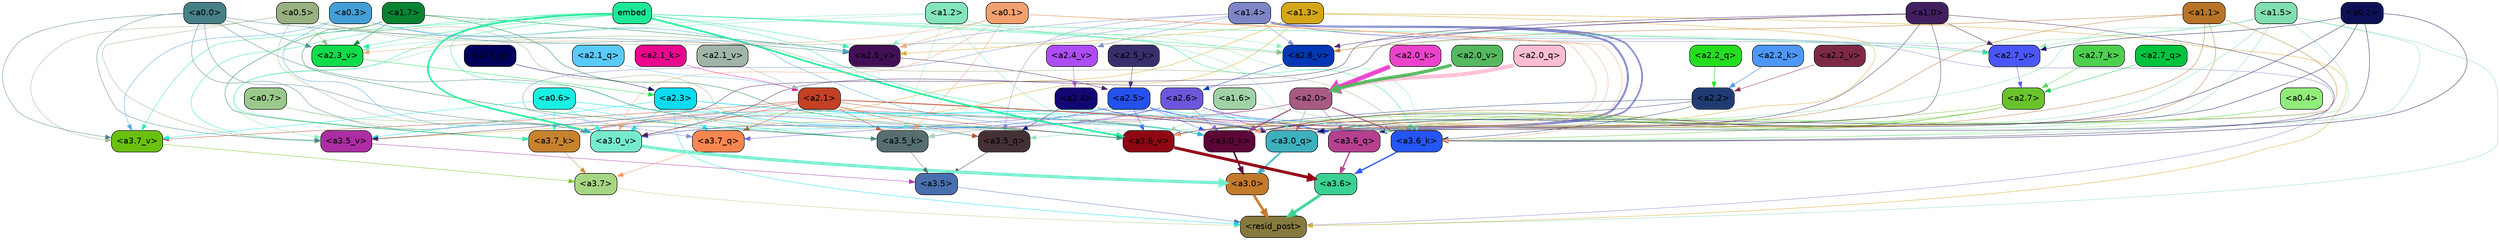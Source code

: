 strict digraph "" {
	graph [bgcolor=transparent,
		layout=dot,
		overlap=false,
		splines=true
	];
	"<a3.7>"	[color=black,
		fillcolor="#a7d683",
		fontname=Helvetica,
		shape=box,
		style="filled, rounded"];
	"<resid_post>"	[color=black,
		fillcolor="#86793e",
		fontname=Helvetica,
		shape=box,
		style="filled, rounded"];
	"<a3.7>" -> "<resid_post>"	[color="#a7d683",
		penwidth=0.6239100098609924];
	"<a3.6>"	[color=black,
		fillcolor="#3ad292",
		fontname=Helvetica,
		shape=box,
		style="filled, rounded"];
	"<a3.6>" -> "<resid_post>"	[color="#3ad292",
		penwidth=4.569062113761902];
	"<a3.5>"	[color=black,
		fillcolor="#496eae",
		fontname=Helvetica,
		shape=box,
		style="filled, rounded"];
	"<a3.5>" -> "<resid_post>"	[color="#496eae",
		penwidth=0.6];
	"<a3.0>"	[color=black,
		fillcolor="#c37a2b",
		fontname=Helvetica,
		shape=box,
		style="filled, rounded"];
	"<a3.0>" -> "<resid_post>"	[color="#c37a2b",
		penwidth=4.283544182777405];
	"<a2.3>"	[color=black,
		fillcolor="#08dcf1",
		fontname=Helvetica,
		shape=box,
		style="filled, rounded"];
	"<a2.3>" -> "<resid_post>"	[color="#08dcf1",
		penwidth=0.6];
	"<a3.7_q>"	[color=black,
		fillcolor="#f98650",
		fontname=Helvetica,
		shape=box,
		style="filled, rounded"];
	"<a2.3>" -> "<a3.7_q>"	[color="#08dcf1",
		penwidth=0.6];
	"<a3.6_q>"	[color=black,
		fillcolor="#b64090",
		fontname=Helvetica,
		shape=box,
		style="filled, rounded"];
	"<a2.3>" -> "<a3.6_q>"	[color="#08dcf1",
		penwidth=0.6];
	"<a3.5_q>"	[color=black,
		fillcolor="#443034",
		fontname=Helvetica,
		shape=box,
		style="filled, rounded"];
	"<a2.3>" -> "<a3.5_q>"	[color="#08dcf1",
		penwidth=0.6];
	"<a3.0_q>"	[color=black,
		fillcolor="#3db0be",
		fontname=Helvetica,
		shape=box,
		style="filled, rounded"];
	"<a2.3>" -> "<a3.0_q>"	[color="#08dcf1",
		penwidth=0.6];
	"<a3.0_k>"	[color=black,
		fillcolor="#5b0636",
		fontname=Helvetica,
		shape=box,
		style="filled, rounded"];
	"<a2.3>" -> "<a3.0_k>"	[color="#08dcf1",
		penwidth=0.6];
	"<a3.6_v>"	[color=black,
		fillcolor="#8f0713",
		fontname=Helvetica,
		shape=box,
		style="filled, rounded"];
	"<a2.3>" -> "<a3.6_v>"	[color="#08dcf1",
		penwidth=0.6];
	"<a3.5_v>"	[color=black,
		fillcolor="#ac2da4",
		fontname=Helvetica,
		shape=box,
		style="filled, rounded"];
	"<a2.3>" -> "<a3.5_v>"	[color="#08dcf1",
		penwidth=0.6];
	"<a3.0_v>"	[color=black,
		fillcolor="#76ebcb",
		fontname=Helvetica,
		shape=box,
		style="filled, rounded"];
	"<a2.3>" -> "<a3.0_v>"	[color="#08dcf1",
		penwidth=0.6];
	"<a1.5>"	[color=black,
		fillcolor="#81deb0",
		fontname=Helvetica,
		shape=box,
		style="filled, rounded"];
	"<a1.5>" -> "<resid_post>"	[color="#81deb0",
		penwidth=0.6];
	"<a1.5>" -> "<a3.6_q>"	[color="#81deb0",
		penwidth=0.6];
	"<a1.5>" -> "<a3.5_q>"	[color="#81deb0",
		penwidth=0.6];
	"<a1.5>" -> "<a3.0_q>"	[color="#81deb0",
		penwidth=0.6];
	"<a3.6_k>"	[color=black,
		fillcolor="#2456f5",
		fontname=Helvetica,
		shape=box,
		style="filled, rounded"];
	"<a1.5>" -> "<a3.6_k>"	[color="#81deb0",
		penwidth=0.6];
	"<a1.5>" -> "<a3.0_k>"	[color="#81deb0",
		penwidth=0.6];
	"<a2.7_v>"	[color=black,
		fillcolor="#4956f9",
		fontname=Helvetica,
		shape=box,
		style="filled, rounded"];
	"<a1.5>" -> "<a2.7_v>"	[color="#81deb0",
		penwidth=0.6];
	"<a2.6_v>"	[color=black,
		fillcolor="#0237b5",
		fontname=Helvetica,
		shape=box,
		style="filled, rounded"];
	"<a1.5>" -> "<a2.6_v>"	[color="#81deb0",
		penwidth=0.6];
	"<a1.4>"	[color=black,
		fillcolor="#7e85c7",
		fontname=Helvetica,
		shape=box,
		style="filled, rounded"];
	"<a1.4>" -> "<resid_post>"	[color="#7e85c7",
		penwidth=0.6];
	"<a1.4>" -> "<a3.7_q>"	[color="#7e85c7",
		penwidth=0.6];
	"<a1.4>" -> "<a3.6_q>"	[color="#7e85c7",
		penwidth=2.7536282539367676];
	"<a1.4>" -> "<a3.5_q>"	[color="#7e85c7",
		penwidth=0.6];
	"<a1.4>" -> "<a3.0_q>"	[color="#7e85c7",
		penwidth=3.3369133472442627];
	"<a1.4>" -> "<a2.7_v>"	[color="#7e85c7",
		penwidth=0.6];
	"<a1.4>" -> "<a2.6_v>"	[color="#7e85c7",
		penwidth=0.6];
	"<a2.5_v>"	[color=black,
		fillcolor="#420f57",
		fontname=Helvetica,
		shape=box,
		style="filled, rounded"];
	"<a1.4>" -> "<a2.5_v>"	[color="#7e85c7",
		penwidth=0.6];
	"<a2.4_v>"	[color=black,
		fillcolor="#ad4df5",
		fontname=Helvetica,
		shape=box,
		style="filled, rounded"];
	"<a1.4>" -> "<a2.4_v>"	[color="#7e85c7",
		penwidth=0.6];
	"<a1.3>"	[color=black,
		fillcolor="#d4a617",
		fontname=Helvetica,
		shape=box,
		style="filled, rounded"];
	"<a1.3>" -> "<resid_post>"	[color="#d4a617",
		penwidth=0.6];
	"<a1.3>" -> "<a3.6_v>"	[color="#d4a617",
		penwidth=0.6];
	"<a1.3>" -> "<a3.5_v>"	[color="#d4a617",
		penwidth=0.6];
	"<a1.3>" -> "<a3.0_v>"	[color="#d4a617",
		penwidth=0.6];
	"<a1.3>" -> "<a2.5_v>"	[color="#d4a617",
		penwidth=0.6];
	"<a3.7_q>" -> "<a3.7>"	[color="#f98650",
		penwidth=0.6];
	"<a3.6_q>" -> "<a3.6>"	[color="#b64090",
		penwidth=2.0344843566417694];
	"<a3.5_q>" -> "<a3.5>"	[color="#443034",
		penwidth=0.6];
	"<a3.0_q>" -> "<a3.0>"	[color="#3db0be",
		penwidth=2.863015294075012];
	"<a3.7_k>"	[color=black,
		fillcolor="#c8822d",
		fontname=Helvetica,
		shape=box,
		style="filled, rounded"];
	"<a3.7_k>" -> "<a3.7>"	[color="#c8822d",
		penwidth=0.6];
	"<a3.6_k>" -> "<a3.6>"	[color="#2456f5",
		penwidth=2.1770318150520325];
	"<a3.5_k>"	[color=black,
		fillcolor="#566e6f",
		fontname=Helvetica,
		shape=box,
		style="filled, rounded"];
	"<a3.5_k>" -> "<a3.5>"	[color="#566e6f",
		penwidth=0.6];
	"<a3.0_k>" -> "<a3.0>"	[color="#5b0636",
		penwidth=2.6323853135108948];
	"<a3.7_v>"	[color=black,
		fillcolor="#69c10e",
		fontname=Helvetica,
		shape=box,
		style="filled, rounded"];
	"<a3.7_v>" -> "<a3.7>"	[color="#69c10e",
		penwidth=0.6];
	"<a3.6_v>" -> "<a3.6>"	[color="#8f0713",
		penwidth=4.972373723983765];
	"<a3.5_v>" -> "<a3.5>"	[color="#ac2da4",
		penwidth=0.6];
	"<a3.0_v>" -> "<a3.0>"	[color="#76ebcb",
		penwidth=5.1638524532318115];
	"<a2.6>"	[color=black,
		fillcolor="#6d56db",
		fontname=Helvetica,
		shape=box,
		style="filled, rounded"];
	"<a2.6>" -> "<a3.7_q>"	[color="#6d56db",
		penwidth=0.6];
	"<a2.6>" -> "<a3.6_q>"	[color="#6d56db",
		penwidth=0.6];
	"<a2.6>" -> "<a3.0_q>"	[color="#6d56db",
		penwidth=0.6];
	"<a2.6>" -> "<a3.7_k>"	[color="#6d56db",
		penwidth=0.6];
	"<a2.6>" -> "<a3.6_k>"	[color="#6d56db",
		penwidth=0.6];
	"<a2.6>" -> "<a3.5_k>"	[color="#6d56db",
		penwidth=0.6];
	"<a2.6>" -> "<a3.0_k>"	[color="#6d56db",
		penwidth=0.6];
	"<a2.1>"	[color=black,
		fillcolor="#c34024",
		fontname=Helvetica,
		shape=box,
		style="filled, rounded"];
	"<a2.1>" -> "<a3.7_q>"	[color="#c34024",
		penwidth=0.6];
	"<a2.1>" -> "<a3.6_q>"	[color="#c34024",
		penwidth=0.6];
	"<a2.1>" -> "<a3.5_q>"	[color="#c34024",
		penwidth=0.6];
	"<a2.1>" -> "<a3.0_q>"	[color="#c34024",
		penwidth=0.6];
	"<a2.1>" -> "<a3.7_k>"	[color="#c34024",
		penwidth=0.6];
	"<a2.1>" -> "<a3.6_k>"	[color="#c34024",
		penwidth=0.6];
	"<a2.1>" -> "<a3.5_k>"	[color="#c34024",
		penwidth=0.6];
	"<a2.1>" -> "<a3.0_k>"	[color="#c34024",
		penwidth=0.6];
	"<a2.1>" -> "<a3.7_v>"	[color="#c34024",
		penwidth=0.6];
	"<a2.1>" -> "<a3.6_v>"	[color="#c34024",
		penwidth=0.6];
	"<a2.1>" -> "<a3.0_v>"	[color="#c34024",
		penwidth=0.6];
	"<a2.7>"	[color=black,
		fillcolor="#69c42b",
		fontname=Helvetica,
		shape=box,
		style="filled, rounded"];
	"<a2.7>" -> "<a3.6_q>"	[color="#69c42b",
		penwidth=0.6];
	"<a2.7>" -> "<a3.0_q>"	[color="#69c42b",
		penwidth=0.6];
	"<a2.7>" -> "<a3.6_k>"	[color="#69c42b",
		penwidth=0.6];
	"<a2.7>" -> "<a3.0_k>"	[color="#69c42b",
		penwidth=0.6];
	"<a2.7>" -> "<a3.6_v>"	[color="#69c42b",
		penwidth=0.6];
	"<a2.5>"	[color=black,
		fillcolor="#2450ed",
		fontname=Helvetica,
		shape=box,
		style="filled, rounded"];
	"<a2.5>" -> "<a3.6_q>"	[color="#2450ed",
		penwidth=0.6];
	"<a2.5>" -> "<a3.0_q>"	[color="#2450ed",
		penwidth=0.6];
	"<a2.5>" -> "<a3.0_k>"	[color="#2450ed",
		penwidth=0.6];
	"<a2.5>" -> "<a3.6_v>"	[color="#2450ed",
		penwidth=0.6];
	"<a2.5>" -> "<a3.0_v>"	[color="#2450ed",
		penwidth=0.6];
	"<a2.0>"	[color=black,
		fillcolor="#a65a84",
		fontname=Helvetica,
		shape=box,
		style="filled, rounded"];
	"<a2.0>" -> "<a3.6_q>"	[color="#a65a84",
		penwidth=0.6];
	"<a2.0>" -> "<a3.0_q>"	[color="#a65a84",
		penwidth=0.6];
	"<a2.0>" -> "<a3.7_k>"	[color="#a65a84",
		penwidth=0.6];
	"<a2.0>" -> "<a3.6_k>"	[color="#a65a84",
		penwidth=1.7047871947288513];
	"<a2.0>" -> "<a3.5_k>"	[color="#a65a84",
		penwidth=0.6];
	"<a2.0>" -> "<a3.0_k>"	[color="#a65a84",
		penwidth=2.239806979894638];
	"<a1.1>"	[color=black,
		fillcolor="#b87326",
		fontname=Helvetica,
		shape=box,
		style="filled, rounded"];
	"<a1.1>" -> "<a3.6_q>"	[color="#b87326",
		penwidth=0.6];
	"<a1.1>" -> "<a3.0_q>"	[color="#b87326",
		penwidth=0.6];
	"<a1.1>" -> "<a3.0_k>"	[color="#b87326",
		penwidth=0.6];
	"<a1.1>" -> "<a3.6_v>"	[color="#b87326",
		penwidth=0.6];
	"<a1.1>" -> "<a2.6_v>"	[color="#b87326",
		penwidth=0.6];
	"<a0.4>"	[color=black,
		fillcolor="#91ec7a",
		fontname=Helvetica,
		shape=box,
		style="filled, rounded"];
	"<a0.4>" -> "<a3.6_q>"	[color="#91ec7a",
		penwidth=0.6];
	"<a0.4>" -> "<a3.0_q>"	[color="#91ec7a",
		penwidth=0.6];
	"<a0.4>" -> "<a3.6_k>"	[color="#91ec7a",
		penwidth=0.6];
	"<a0.2>"	[color=black,
		fillcolor="#0e1057",
		fontname=Helvetica,
		shape=box,
		style="filled, rounded"];
	"<a0.2>" -> "<a3.6_q>"	[color="#0e1057",
		penwidth=0.6];
	"<a0.2>" -> "<a3.0_q>"	[color="#0e1057",
		penwidth=0.6];
	"<a0.2>" -> "<a3.6_k>"	[color="#0e1057",
		penwidth=0.6];
	"<a0.2>" -> "<a3.0_k>"	[color="#0e1057",
		penwidth=0.6];
	"<a0.2>" -> "<a2.7_v>"	[color="#0e1057",
		penwidth=0.6];
	"<a2.4>"	[color=black,
		fillcolor="#110673",
		fontname=Helvetica,
		shape=box,
		style="filled, rounded"];
	"<a2.4>" -> "<a3.5_q>"	[color="#110673",
		penwidth=0.6];
	"<a2.4>" -> "<a3.0_q>"	[color="#110673",
		penwidth=0.6];
	"<a1.2>"	[color=black,
		fillcolor="#83e5bc",
		fontname=Helvetica,
		shape=box,
		style="filled, rounded"];
	"<a1.2>" -> "<a3.0_q>"	[color="#83e5bc",
		penwidth=0.6];
	"<a1.2>" -> "<a3.6_k>"	[color="#83e5bc",
		penwidth=0.6];
	"<a1.2>" -> "<a3.5_k>"	[color="#83e5bc",
		penwidth=0.6];
	"<a1.2>" -> "<a3.0_k>"	[color="#83e5bc",
		penwidth=0.6];
	"<a1.2>" -> "<a3.5_v>"	[color="#83e5bc",
		penwidth=0.6];
	"<a1.2>" -> "<a2.6_v>"	[color="#83e5bc",
		penwidth=0.6];
	"<a1.2>" -> "<a2.5_v>"	[color="#83e5bc",
		penwidth=0.6];
	"<a2.3_v>"	[color=black,
		fillcolor="#0fdc4a",
		fontname=Helvetica,
		shape=box,
		style="filled, rounded"];
	"<a1.2>" -> "<a2.3_v>"	[color="#83e5bc",
		penwidth=0.6];
	"<a1.7>"	[color=black,
		fillcolor="#078332",
		fontname=Helvetica,
		shape=box,
		style="filled, rounded"];
	"<a1.7>" -> "<a3.7_k>"	[color="#078332",
		penwidth=0.6];
	"<a1.7>" -> "<a3.5_k>"	[color="#078332",
		penwidth=0.6];
	"<a1.7>" -> "<a3.6_v>"	[color="#078332",
		penwidth=0.6];
	"<a1.7>" -> "<a2.5_v>"	[color="#078332",
		penwidth=0.6];
	"<a1.7>" -> "<a2.3_v>"	[color="#078332",
		penwidth=0.6];
	"<a0.7>"	[color=black,
		fillcolor="#9bc98c",
		fontname=Helvetica,
		shape=box,
		style="filled, rounded"];
	"<a0.7>" -> "<a3.7_k>"	[color="#9bc98c",
		penwidth=0.6];
	"<a0.7>" -> "<a3.0_v>"	[color="#9bc98c",
		penwidth=0.6];
	"<a0.6>"	[color=black,
		fillcolor="#19efe4",
		fontname=Helvetica,
		shape=box,
		style="filled, rounded"];
	"<a0.6>" -> "<a3.7_k>"	[color="#19efe4",
		penwidth=0.6];
	"<a0.6>" -> "<a3.6_k>"	[color="#19efe4",
		penwidth=0.6];
	"<a0.6>" -> "<a3.0_k>"	[color="#19efe4",
		penwidth=0.6];
	"<a0.6>" -> "<a3.7_v>"	[color="#19efe4",
		penwidth=0.6];
	"<a0.6>" -> "<a3.6_v>"	[color="#19efe4",
		penwidth=0.6];
	"<a0.6>" -> "<a3.0_v>"	[color="#19efe4",
		penwidth=0.6];
	embed	[color=black,
		fillcolor="#1ce998",
		fontname=Helvetica,
		shape=box,
		style="filled, rounded"];
	embed -> "<a3.7_k>"	[color="#1ce998",
		penwidth=0.6];
	embed -> "<a3.6_k>"	[color="#1ce998",
		penwidth=0.6];
	embed -> "<a3.5_k>"	[color="#1ce998",
		penwidth=0.6];
	embed -> "<a3.0_k>"	[color="#1ce998",
		penwidth=0.6];
	embed -> "<a3.7_v>"	[color="#1ce998",
		penwidth=0.6];
	embed -> "<a3.6_v>"	[color="#1ce998",
		penwidth=2.7369276881217957];
	embed -> "<a3.5_v>"	[color="#1ce998",
		penwidth=0.6];
	embed -> "<a3.0_v>"	[color="#1ce998",
		penwidth=2.5778204202651978];
	embed -> "<a2.7_v>"	[color="#1ce998",
		penwidth=0.6];
	embed -> "<a2.6_v>"	[color="#1ce998",
		penwidth=0.6];
	embed -> "<a2.5_v>"	[color="#1ce998",
		penwidth=0.6];
	embed -> "<a2.3_v>"	[color="#1ce998",
		penwidth=0.6];
	"<a2.2>"	[color=black,
		fillcolor="#1f3b72",
		fontname=Helvetica,
		shape=box,
		style="filled, rounded"];
	"<a2.2>" -> "<a3.6_k>"	[color="#1f3b72",
		penwidth=0.6];
	"<a2.2>" -> "<a3.0_k>"	[color="#1f3b72",
		penwidth=0.6];
	"<a2.2>" -> "<a3.6_v>"	[color="#1f3b72",
		penwidth=0.6];
	"<a1.6>"	[color=black,
		fillcolor="#a0d2a6",
		fontname=Helvetica,
		shape=box,
		style="filled, rounded"];
	"<a1.6>" -> "<a3.6_k>"	[color="#a0d2a6",
		penwidth=0.6];
	"<a1.6>" -> "<a3.5_k>"	[color="#a0d2a6",
		penwidth=0.6];
	"<a1.6>" -> "<a3.6_v>"	[color="#a0d2a6",
		penwidth=0.6];
	"<a1.0>"	[color=black,
		fillcolor="#421f60",
		fontname=Helvetica,
		shape=box,
		style="filled, rounded"];
	"<a1.0>" -> "<a3.6_k>"	[color="#421f60",
		penwidth=0.6];
	"<a1.0>" -> "<a3.0_k>"	[color="#421f60",
		penwidth=0.6];
	"<a1.0>" -> "<a3.6_v>"	[color="#421f60",
		penwidth=0.6];
	"<a1.0>" -> "<a3.5_v>"	[color="#421f60",
		penwidth=0.6];
	"<a1.0>" -> "<a3.0_v>"	[color="#421f60",
		penwidth=0.6];
	"<a1.0>" -> "<a2.7_v>"	[color="#421f60",
		penwidth=0.6];
	"<a1.0>" -> "<a2.6_v>"	[color="#421f60",
		penwidth=0.6];
	"<a0.5>"	[color=black,
		fillcolor="#98b181",
		fontname=Helvetica,
		shape=box,
		style="filled, rounded"];
	"<a0.5>" -> "<a3.6_k>"	[color="#98b181",
		penwidth=0.6];
	"<a0.5>" -> "<a3.7_v>"	[color="#98b181",
		penwidth=0.6];
	"<a0.5>" -> "<a3.6_v>"	[color="#98b181",
		penwidth=0.6];
	"<a0.5>" -> "<a3.5_v>"	[color="#98b181",
		penwidth=0.6];
	"<a0.5>" -> "<a3.0_v>"	[color="#98b181",
		penwidth=0.6];
	"<a0.5>" -> "<a2.6_v>"	[color="#98b181",
		penwidth=0.6];
	"<a0.5>" -> "<a2.3_v>"	[color="#98b181",
		penwidth=0.6];
	"<a0.1>"	[color=black,
		fillcolor="#f2a06f",
		fontname=Helvetica,
		shape=box,
		style="filled, rounded"];
	"<a0.1>" -> "<a3.6_k>"	[color="#f2a06f",
		penwidth=0.6];
	"<a0.1>" -> "<a3.5_k>"	[color="#f2a06f",
		penwidth=0.6];
	"<a0.1>" -> "<a3.0_k>"	[color="#f2a06f",
		penwidth=0.6];
	"<a0.1>" -> "<a3.6_v>"	[color="#f2a06f",
		penwidth=0.6];
	"<a0.1>" -> "<a3.0_v>"	[color="#f2a06f",
		penwidth=0.6];
	"<a0.1>" -> "<a2.5_v>"	[color="#f2a06f",
		penwidth=0.6];
	"<a0.1>" -> "<a2.3_v>"	[color="#f2a06f",
		penwidth=0.6];
	"<a0.0>"	[color=black,
		fillcolor="#488088",
		fontname=Helvetica,
		shape=box,
		style="filled, rounded"];
	"<a0.0>" -> "<a3.5_k>"	[color="#488088",
		penwidth=0.6];
	"<a0.0>" -> "<a3.7_v>"	[color="#488088",
		penwidth=0.6];
	"<a0.0>" -> "<a3.6_v>"	[color="#488088",
		penwidth=0.6];
	"<a0.0>" -> "<a3.5_v>"	[color="#488088",
		penwidth=0.6];
	"<a0.0>" -> "<a3.0_v>"	[color="#488088",
		penwidth=0.6];
	"<a0.0>" -> "<a2.5_v>"	[color="#488088",
		penwidth=0.6];
	"<a0.0>" -> "<a2.3_v>"	[color="#488088",
		penwidth=0.6];
	"<a0.3>"	[color=black,
		fillcolor="#439fd5",
		fontname=Helvetica,
		shape=box,
		style="filled, rounded"];
	"<a0.3>" -> "<a3.0_k>"	[color="#439fd5",
		penwidth=0.6];
	"<a0.3>" -> "<a3.7_v>"	[color="#439fd5",
		penwidth=0.6];
	"<a0.3>" -> "<a3.0_v>"	[color="#439fd5",
		penwidth=0.6];
	"<a0.3>" -> "<a2.5_v>"	[color="#439fd5",
		penwidth=0.6];
	"<a2.7_q>"	[color=black,
		fillcolor="#01c33e",
		fontname=Helvetica,
		shape=box,
		style="filled, rounded"];
	"<a2.7_q>" -> "<a2.7>"	[color="#01c33e",
		penwidth=0.6];
	"<a2.3_q>"	[color=black,
		fillcolor="#010058",
		fontname=Helvetica,
		shape=box,
		style="filled, rounded"];
	"<a2.3_q>" -> "<a2.3>"	[color="#010058",
		penwidth=0.6];
	"<a2.2_q>"	[color=black,
		fillcolor="#24de1e",
		fontname=Helvetica,
		shape=box,
		style="filled, rounded"];
	"<a2.2_q>" -> "<a2.2>"	[color="#24de1e",
		penwidth=0.7441773414611816];
	"<a2.1_q>"	[color=black,
		fillcolor="#59cafc",
		fontname=Helvetica,
		shape=box,
		style="filled, rounded"];
	"<a2.1_q>" -> "<a2.1>"	[color="#59cafc",
		penwidth=0.6];
	"<a2.0_q>"	[color=black,
		fillcolor="#febcd3",
		fontname=Helvetica,
		shape=box,
		style="filled, rounded"];
	"<a2.0_q>" -> "<a2.0>"	[color="#febcd3",
		penwidth=6.422367453575134];
	"<a2.7_k>"	[color=black,
		fillcolor="#4ed04f",
		fontname=Helvetica,
		shape=box,
		style="filled, rounded"];
	"<a2.7_k>" -> "<a2.7>"	[color="#4ed04f",
		penwidth=0.6];
	"<a2.5_k>"	[color=black,
		fillcolor="#372f6d",
		fontname=Helvetica,
		shape=box,
		style="filled, rounded"];
	"<a2.5_k>" -> "<a2.5>"	[color="#372f6d",
		penwidth=0.6];
	"<a2.2_k>"	[color=black,
		fillcolor="#4e97f8",
		fontname=Helvetica,
		shape=box,
		style="filled, rounded"];
	"<a2.2_k>" -> "<a2.2>"	[color="#4e97f8",
		penwidth=0.8810110092163086];
	"<a2.1_k>"	[color=black,
		fillcolor="#eb078d",
		fontname=Helvetica,
		shape=box,
		style="filled, rounded"];
	"<a2.1_k>" -> "<a2.1>"	[color="#eb078d",
		penwidth=0.6];
	"<a2.0_k>"	[color=black,
		fillcolor="#ea43ca",
		fontname=Helvetica,
		shape=box,
		style="filled, rounded"];
	"<a2.0_k>" -> "<a2.0>"	[color="#ea43ca",
		penwidth=7.398894429206848];
	"<a2.7_v>" -> "<a2.7>"	[color="#4956f9",
		penwidth=0.6];
	"<a2.6_v>" -> "<a2.6>"	[color="#0237b5",
		penwidth=0.6];
	"<a2.5_v>" -> "<a2.5>"	[color="#420f57",
		penwidth=0.6];
	"<a2.4_v>" -> "<a2.4>"	[color="#ad4df5",
		penwidth=0.6];
	"<a2.3_v>" -> "<a2.3>"	[color="#0fdc4a",
		penwidth=0.6];
	"<a2.2_v>"	[color=black,
		fillcolor="#7e2848",
		fontname=Helvetica,
		shape=box,
		style="filled, rounded"];
	"<a2.2_v>" -> "<a2.2>"	[color="#7e2848",
		penwidth=0.6];
	"<a2.1_v>"	[color=black,
		fillcolor="#a0b5a7",
		fontname=Helvetica,
		shape=box,
		style="filled, rounded"];
	"<a2.1_v>" -> "<a2.1>"	[color="#a0b5a7",
		penwidth=0.6];
	"<a2.0_v>"	[color=black,
		fillcolor="#55b85f",
		fontname=Helvetica,
		shape=box,
		style="filled, rounded"];
	"<a2.0_v>" -> "<a2.0>"	[color="#55b85f",
		penwidth=5.395828627049923];
}
